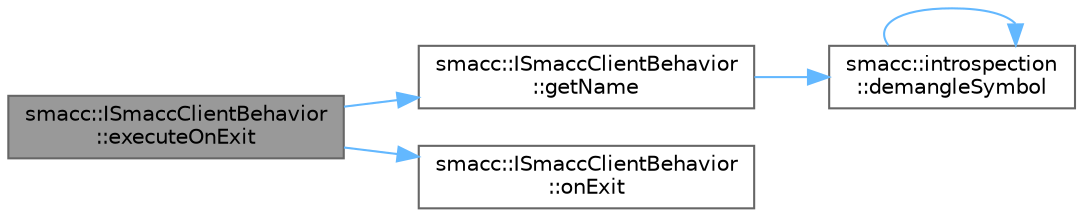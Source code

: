 digraph "smacc::ISmaccClientBehavior::executeOnExit"
{
 // LATEX_PDF_SIZE
  bgcolor="transparent";
  edge [fontname=Helvetica,fontsize=10,labelfontname=Helvetica,labelfontsize=10];
  node [fontname=Helvetica,fontsize=10,shape=box,height=0.2,width=0.4];
  rankdir="LR";
  Node1 [label="smacc::ISmaccClientBehavior\l::executeOnExit",height=0.2,width=0.4,color="gray40", fillcolor="grey60", style="filled", fontcolor="black",tooltip=" "];
  Node1 -> Node2 [color="steelblue1",style="solid"];
  Node2 [label="smacc::ISmaccClientBehavior\l::getName",height=0.2,width=0.4,color="grey40", fillcolor="white", style="filled",URL="$classsmacc_1_1ISmaccClientBehavior.html#a18e4bec9460b010f2894c0f7e7064a34",tooltip=" "];
  Node2 -> Node3 [color="steelblue1",style="solid"];
  Node3 [label="smacc::introspection\l::demangleSymbol",height=0.2,width=0.4,color="grey40", fillcolor="white", style="filled",URL="$namespacesmacc_1_1introspection.html#aa9158a0ff0cfe83a59877e6af7d7f873",tooltip=" "];
  Node3 -> Node3 [color="steelblue1",style="solid"];
  Node1 -> Node4 [color="steelblue1",style="solid"];
  Node4 [label="smacc::ISmaccClientBehavior\l::onExit",height=0.2,width=0.4,color="grey40", fillcolor="white", style="filled",URL="$classsmacc_1_1ISmaccClientBehavior.html#ad1198fdb2cbdf11f3276d3e23d4c0a50",tooltip=" "];
}
